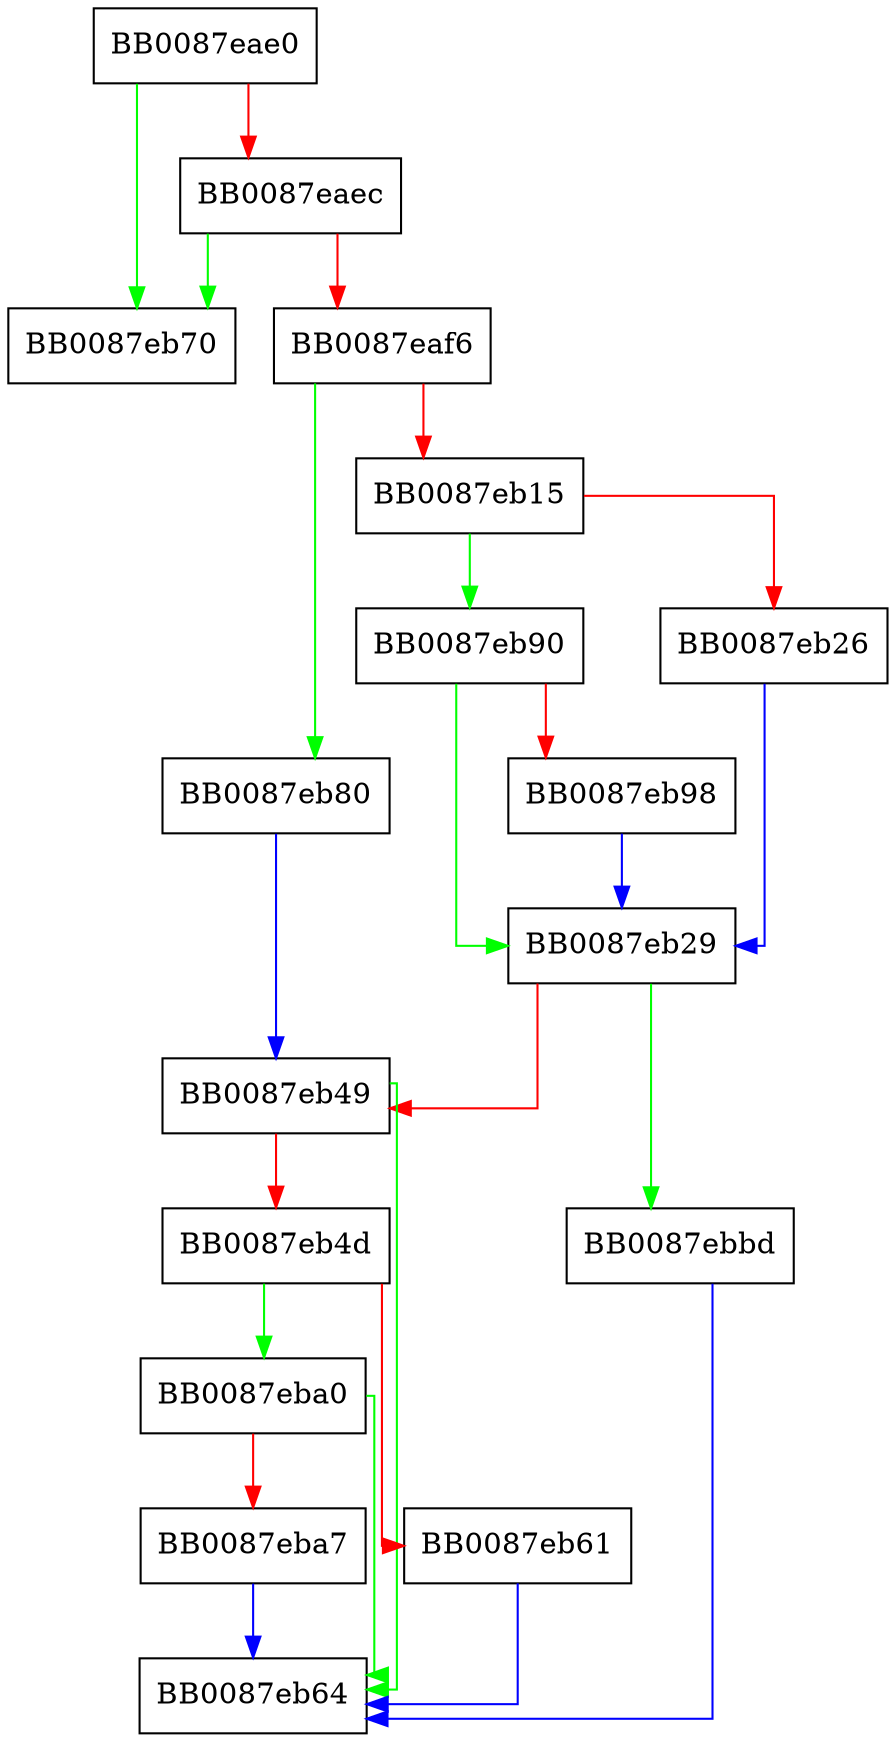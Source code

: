 digraph ferror {
  node [shape="box"];
  graph [splines=ortho];
  BB0087eae0 -> BB0087eb70 [color="green"];
  BB0087eae0 -> BB0087eaec [color="red"];
  BB0087eaec -> BB0087eb70 [color="green"];
  BB0087eaec -> BB0087eaf6 [color="red"];
  BB0087eaf6 -> BB0087eb80 [color="green"];
  BB0087eaf6 -> BB0087eb15 [color="red"];
  BB0087eb15 -> BB0087eb90 [color="green"];
  BB0087eb15 -> BB0087eb26 [color="red"];
  BB0087eb26 -> BB0087eb29 [color="blue"];
  BB0087eb29 -> BB0087ebbd [color="green"];
  BB0087eb29 -> BB0087eb49 [color="red"];
  BB0087eb49 -> BB0087eb64 [color="green"];
  BB0087eb49 -> BB0087eb4d [color="red"];
  BB0087eb4d -> BB0087eba0 [color="green"];
  BB0087eb4d -> BB0087eb61 [color="red"];
  BB0087eb61 -> BB0087eb64 [color="blue"];
  BB0087eb80 -> BB0087eb49 [color="blue"];
  BB0087eb90 -> BB0087eb29 [color="green"];
  BB0087eb90 -> BB0087eb98 [color="red"];
  BB0087eb98 -> BB0087eb29 [color="blue"];
  BB0087eba0 -> BB0087eb64 [color="green"];
  BB0087eba0 -> BB0087eba7 [color="red"];
  BB0087eba7 -> BB0087eb64 [color="blue"];
  BB0087ebbd -> BB0087eb64 [color="blue"];
}